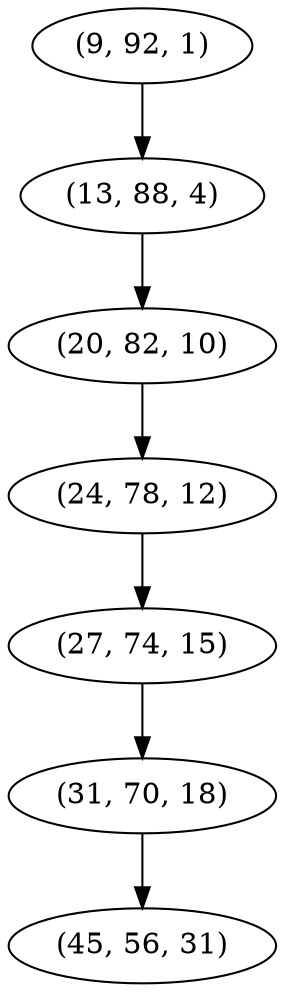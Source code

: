 digraph tree {
    "(9, 92, 1)";
    "(13, 88, 4)";
    "(20, 82, 10)";
    "(24, 78, 12)";
    "(27, 74, 15)";
    "(31, 70, 18)";
    "(45, 56, 31)";
    "(9, 92, 1)" -> "(13, 88, 4)";
    "(13, 88, 4)" -> "(20, 82, 10)";
    "(20, 82, 10)" -> "(24, 78, 12)";
    "(24, 78, 12)" -> "(27, 74, 15)";
    "(27, 74, 15)" -> "(31, 70, 18)";
    "(31, 70, 18)" -> "(45, 56, 31)";
}
